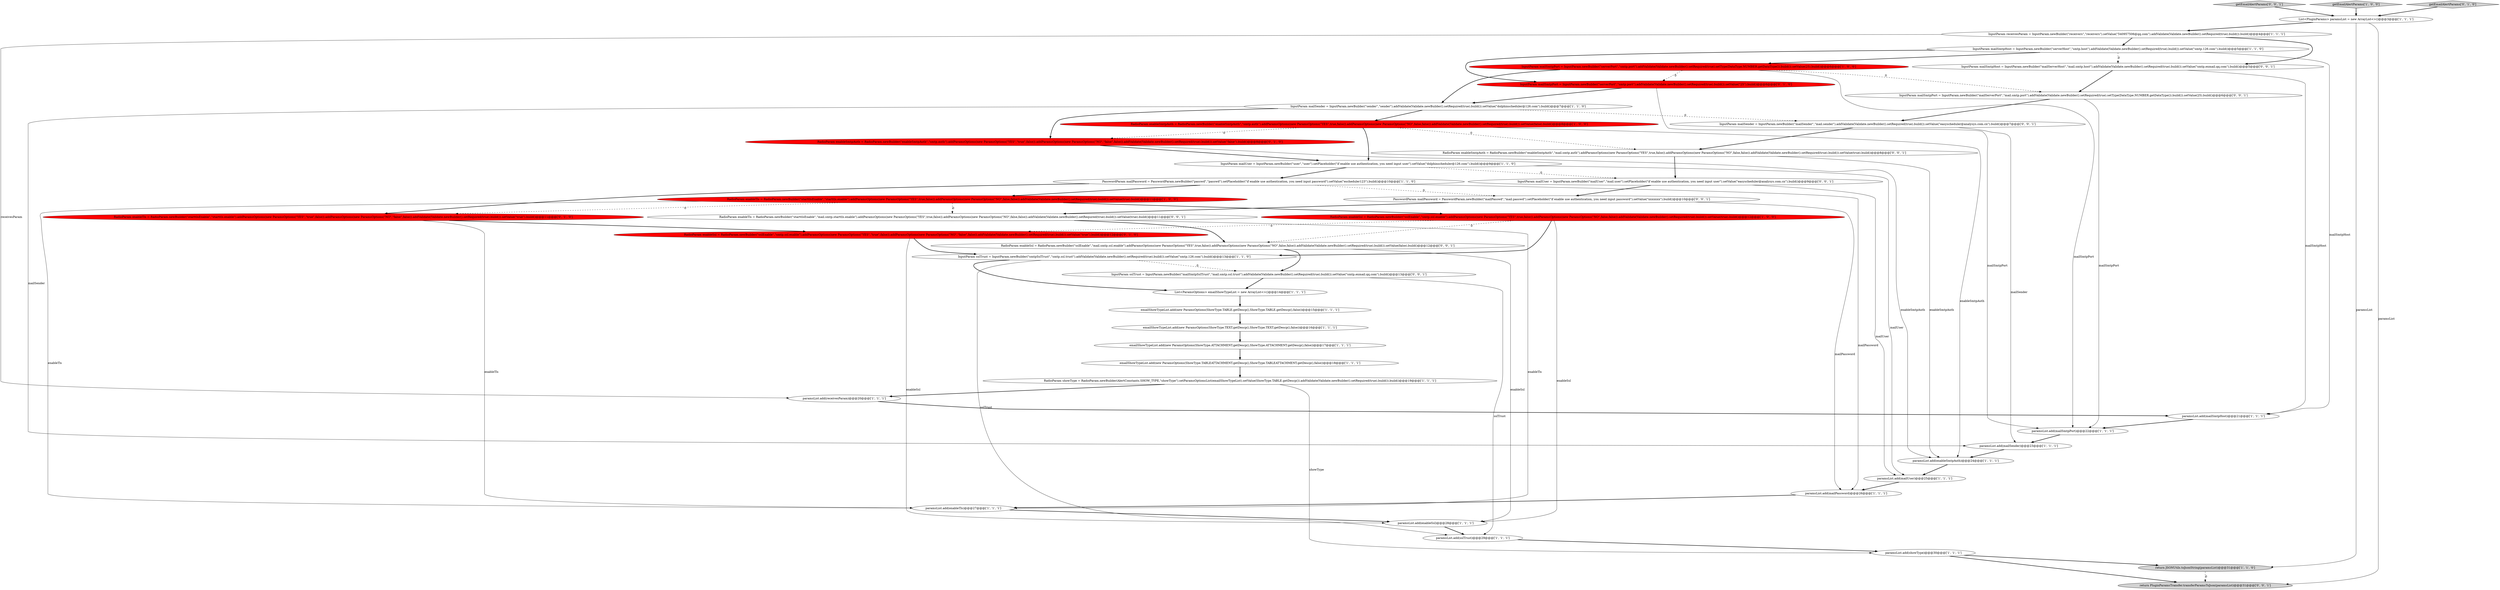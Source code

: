 digraph {
21 [style = filled, label = "paramsList.add(mailPassword)@@@26@@@['1', '1', '1']", fillcolor = white, shape = ellipse image = "AAA0AAABBB1BBB"];
19 [style = filled, label = "RadioParam showType = RadioParam.newBuilder(AlertConstants.SHOW_TYPE,\"showType\").setParamsOptionsList(emailShowTypeList).setValue(ShowType.TABLE.getDescp()).addValidate(Validate.newBuilder().setRequired(true).build()).build()@@@19@@@['1', '1', '1']", fillcolor = white, shape = ellipse image = "AAA0AAABBB1BBB"];
17 [style = filled, label = "InputParam mailSmtpHost = InputParam.newBuilder(\"serverHost\",\"smtp.host\").addValidate(Validate.newBuilder().setRequired(true).build()).setValue(\"smtp.126.com\").build()@@@5@@@['1', '1', '0']", fillcolor = white, shape = ellipse image = "AAA0AAABBB1BBB"];
5 [style = filled, label = "List<PluginParams> paramsList = new ArrayList<>()@@@3@@@['1', '1', '1']", fillcolor = white, shape = ellipse image = "AAA0AAABBB1BBB"];
30 [style = filled, label = "RadioParam enableTls = RadioParam.newBuilder(\"starttlsEnable\",\"starttls.enable\").addParamsOptions(new ParamsOptions(\"YES\",\"true\",false)).addParamsOptions(new ParamsOptions(\"NO\",\"false\",false)).addValidate(Validate.newBuilder().setRequired(true).build()).setValue(\"true\").build()@@@11@@@['0', '1', '0']", fillcolor = red, shape = ellipse image = "AAA1AAABBB2BBB"];
44 [style = filled, label = "InputParam mailUser = InputParam.newBuilder(\"mailUser\",\"mail.user\").setPlaceholder(\"if enable use authentication, you need input user\").setValue(\"easyscheduler@analysys.com.cn\").build()@@@9@@@['0', '0', '1']", fillcolor = white, shape = ellipse image = "AAA0AAABBB3BBB"];
39 [style = filled, label = "getEmailAlertParams['0', '0', '1']", fillcolor = lightgray, shape = diamond image = "AAA0AAABBB3BBB"];
10 [style = filled, label = "InputParam sslTrust = InputParam.newBuilder(\"smtpSslTrust\",\"smtp.ssl.trust\").addValidate(Validate.newBuilder().setRequired(true).build()).setValue(\"smtp.126.com\").build()@@@13@@@['1', '1', '0']", fillcolor = white, shape = ellipse image = "AAA0AAABBB1BBB"];
11 [style = filled, label = "InputParam mailSender = InputParam.newBuilder(\"sender\",\"sender\").addValidate(Validate.newBuilder().setRequired(true).build()).setValue(\"dolphinscheduler@126.com\").build()@@@7@@@['1', '1', '0']", fillcolor = white, shape = ellipse image = "AAA0AAABBB1BBB"];
4 [style = filled, label = "paramsList.add(mailSmtpPort)@@@22@@@['1', '1', '1']", fillcolor = white, shape = ellipse image = "AAA0AAABBB1BBB"];
42 [style = filled, label = "InputParam mailSmtpHost = InputParam.newBuilder(\"mailServerHost\",\"mail.smtp.host\").addValidate(Validate.newBuilder().setRequired(true).build()).setValue(\"smtp.exmail.qq.com\").build()@@@5@@@['0', '0', '1']", fillcolor = white, shape = ellipse image = "AAA0AAABBB3BBB"];
20 [style = filled, label = "RadioParam enableSsl = RadioParam.newBuilder(\"sslEnable\",\"smtp.ssl.enable\").addParamsOptions(new ParamsOptions(\"YES\",true,false)).addParamsOptions(new ParamsOptions(\"NO\",false,false)).addValidate(Validate.newBuilder().setRequired(true).build()).setValue(true).build()@@@12@@@['1', '0', '0']", fillcolor = red, shape = ellipse image = "AAA1AAABBB1BBB"];
43 [style = filled, label = "RadioParam enableTls = RadioParam.newBuilder(\"starttlsEnable\",\"mail.smtp.starttls.enable\").addParamsOptions(new ParamsOptions(\"YES\",true,false)).addParamsOptions(new ParamsOptions(\"NO\",false,false)).addValidate(Validate.newBuilder().setRequired(true).build()).setValue(true).build()@@@11@@@['0', '0', '1']", fillcolor = white, shape = ellipse image = "AAA0AAABBB3BBB"];
27 [style = filled, label = "RadioParam enableSmtpAuth = RadioParam.newBuilder(\"enableSmtpAuth\",\"smtp.auth\").addParamsOptions(new ParamsOptions(\"YES\",true,false)).addParamsOptions(new ParamsOptions(\"NO\",false,false)).addValidate(Validate.newBuilder().setRequired(true).build()).setValue(false).build()@@@8@@@['1', '0', '0']", fillcolor = red, shape = ellipse image = "AAA1AAABBB1BBB"];
1 [style = filled, label = "paramsList.add(showType)@@@30@@@['1', '1', '1']", fillcolor = white, shape = ellipse image = "AAA0AAABBB1BBB"];
33 [style = filled, label = "InputParam mailSmtpPort = InputParam.newBuilder(\"serverPort\",\"smtp.port\").addValidate(Validate.newBuilder().setRequired(true).build()).setValue(\"25\").build()@@@6@@@['0', '1', '0']", fillcolor = red, shape = ellipse image = "AAA1AAABBB2BBB"];
18 [style = filled, label = "PasswordParam mailPassword = PasswordParam.newBuilder(\"passwd\",\"passwd\").setPlaceholder(\"if enable use authentication, you need input password\").setValue(\"escheduler123\").build()@@@10@@@['1', '1', '0']", fillcolor = white, shape = ellipse image = "AAA0AAABBB1BBB"];
12 [style = filled, label = "paramsList.add(enableSsl)@@@28@@@['1', '1', '1']", fillcolor = white, shape = ellipse image = "AAA0AAABBB1BBB"];
25 [style = filled, label = "paramsList.add(enableTls)@@@27@@@['1', '1', '1']", fillcolor = white, shape = ellipse image = "AAA0AAABBB1BBB"];
3 [style = filled, label = "paramsList.add(receivesParam)@@@20@@@['1', '1', '1']", fillcolor = white, shape = ellipse image = "AAA0AAABBB1BBB"];
36 [style = filled, label = "RadioParam enableSmtpAuth = RadioParam.newBuilder(\"enableSmtpAuth\",\"mail.smtp.auth\").addParamsOptions(new ParamsOptions(\"YES\",true,false)).addParamsOptions(new ParamsOptions(\"NO\",false,false)).addValidate(Validate.newBuilder().setRequired(true).build()).setValue(true).build()@@@8@@@['0', '0', '1']", fillcolor = white, shape = ellipse image = "AAA0AAABBB3BBB"];
23 [style = filled, label = "InputParam receivesParam = InputParam.newBuilder(\"receivers\",\"receivers\").setValue(\"540957506@qq.com\").addValidate(Validate.newBuilder().setRequired(true).build()).build()@@@4@@@['1', '1', '1']", fillcolor = white, shape = ellipse image = "AAA0AAABBB1BBB"];
13 [style = filled, label = "getEmailAlertParams['1', '0', '0']", fillcolor = lightgray, shape = diamond image = "AAA0AAABBB1BBB"];
9 [style = filled, label = "paramsList.add(mailSender)@@@23@@@['1', '1', '1']", fillcolor = white, shape = ellipse image = "AAA0AAABBB1BBB"];
29 [style = filled, label = "paramsList.add(sslTrust)@@@29@@@['1', '1', '1']", fillcolor = white, shape = ellipse image = "AAA0AAABBB1BBB"];
32 [style = filled, label = "getEmailAlertParams['0', '1', '0']", fillcolor = lightgray, shape = diamond image = "AAA0AAABBB2BBB"];
35 [style = filled, label = "InputParam mailSmtpPort = InputParam.newBuilder(\"mailServerPort\",\"mail.smtp.port\").addValidate(Validate.newBuilder().setRequired(true).setType(DataType.NUMBER.getDataType()).build()).setValue(25).build()@@@6@@@['0', '0', '1']", fillcolor = white, shape = ellipse image = "AAA0AAABBB3BBB"];
37 [style = filled, label = "RadioParam enableSsl = RadioParam.newBuilder(\"sslEnable\",\"mail.smtp.ssl.enable\").addParamsOptions(new ParamsOptions(\"YES\",true,false)).addParamsOptions(new ParamsOptions(\"NO\",false,false)).addValidate(Validate.newBuilder().setRequired(true).build()).setValue(false).build()@@@12@@@['0', '0', '1']", fillcolor = white, shape = ellipse image = "AAA0AAABBB3BBB"];
26 [style = filled, label = "List<ParamsOptions> emailShowTypeList = new ArrayList<>()@@@14@@@['1', '1', '1']", fillcolor = white, shape = ellipse image = "AAA0AAABBB1BBB"];
6 [style = filled, label = "InputParam mailUser = InputParam.newBuilder(\"user\",\"user\").setPlaceholder(\"if enable use authentication, you need input user\").setValue(\"dolphinscheduler@126.com\").build()@@@9@@@['1', '1', '0']", fillcolor = white, shape = ellipse image = "AAA0AAABBB1BBB"];
22 [style = filled, label = "return JSONUtils.toJsonString(paramsList)@@@31@@@['1', '1', '0']", fillcolor = lightgray, shape = ellipse image = "AAA0AAABBB1BBB"];
15 [style = filled, label = "RadioParam enableTls = RadioParam.newBuilder(\"starttlsEnable\",\"starttls.enable\").addParamsOptions(new ParamsOptions(\"YES\",true,false)).addParamsOptions(new ParamsOptions(\"NO\",false,false)).addValidate(Validate.newBuilder().setRequired(true).build()).setValue(true).build()@@@11@@@['1', '0', '0']", fillcolor = red, shape = ellipse image = "AAA1AAABBB1BBB"];
28 [style = filled, label = "InputParam mailSmtpPort = InputParam.newBuilder(\"serverPort\",\"smtp.port\").addValidate(Validate.newBuilder().setRequired(true).setType(DataType.NUMBER.getDataType()).build()).setValue(25).build()@@@6@@@['1', '0', '0']", fillcolor = red, shape = ellipse image = "AAA1AAABBB1BBB"];
31 [style = filled, label = "RadioParam enableSmtpAuth = RadioParam.newBuilder(\"enableSmtpAuth\",\"smtp.auth\").addParamsOptions(new ParamsOptions(\"YES\",\"true\",false)).addParamsOptions(new ParamsOptions(\"NO\",\"false\",false)).addValidate(Validate.newBuilder().setRequired(true).build()).setValue(\"false\").build()@@@8@@@['0', '1', '0']", fillcolor = red, shape = ellipse image = "AAA1AAABBB2BBB"];
40 [style = filled, label = "InputParam sslTrust = InputParam.newBuilder(\"mailSmtpSslTrust\",\"mail.smtp.ssl.trust\").addValidate(Validate.newBuilder().setRequired(true).build()).setValue(\"smtp.exmail.qq.com\").build()@@@13@@@['0', '0', '1']", fillcolor = white, shape = ellipse image = "AAA0AAABBB3BBB"];
2 [style = filled, label = "emailShowTypeList.add(new ParamsOptions(ShowType.TEXT.getDescp(),ShowType.TEXT.getDescp(),false))@@@16@@@['1', '1', '1']", fillcolor = white, shape = ellipse image = "AAA0AAABBB1BBB"];
7 [style = filled, label = "paramsList.add(mailUser)@@@25@@@['1', '1', '1']", fillcolor = white, shape = ellipse image = "AAA0AAABBB1BBB"];
8 [style = filled, label = "emailShowTypeList.add(new ParamsOptions(ShowType.ATTACHMENT.getDescp(),ShowType.ATTACHMENT.getDescp(),false))@@@17@@@['1', '1', '1']", fillcolor = white, shape = ellipse image = "AAA0AAABBB1BBB"];
38 [style = filled, label = "InputParam mailSender = InputParam.newBuilder(\"mailSender\",\"mail.sender\").addValidate(Validate.newBuilder().setRequired(true).build()).setValue(\"easyscheduler@analysys.com.cn\").build()@@@7@@@['0', '0', '1']", fillcolor = white, shape = ellipse image = "AAA0AAABBB3BBB"];
41 [style = filled, label = "PasswordParam mailPassword = PasswordParam.newBuilder(\"mailPasswd\",\"mail.passwd\").setPlaceholder(\"if enable use authentication, you need input password\").setValue(\"xxxxxxx\").build()@@@10@@@['0', '0', '1']", fillcolor = white, shape = ellipse image = "AAA0AAABBB3BBB"];
0 [style = filled, label = "emailShowTypeList.add(new ParamsOptions(ShowType.TABLEATTACHMENT.getDescp(),ShowType.TABLEATTACHMENT.getDescp(),false))@@@18@@@['1', '1', '1']", fillcolor = white, shape = ellipse image = "AAA0AAABBB1BBB"];
16 [style = filled, label = "paramsList.add(enableSmtpAuth)@@@24@@@['1', '1', '1']", fillcolor = white, shape = ellipse image = "AAA0AAABBB1BBB"];
34 [style = filled, label = "RadioParam enableSsl = RadioParam.newBuilder(\"sslEnable\",\"smtp.ssl.enable\").addParamsOptions(new ParamsOptions(\"YES\",\"true\",false)).addParamsOptions(new ParamsOptions(\"NO\",\"false\",false)).addValidate(Validate.newBuilder().setRequired(true).build()).setValue(\"true\").build()@@@12@@@['0', '1', '0']", fillcolor = red, shape = ellipse image = "AAA1AAABBB2BBB"];
14 [style = filled, label = "paramsList.add(mailSmtpHost)@@@21@@@['1', '1', '1']", fillcolor = white, shape = ellipse image = "AAA0AAABBB1BBB"];
24 [style = filled, label = "emailShowTypeList.add(new ParamsOptions(ShowType.TABLE.getDescp(),ShowType.TABLE.getDescp(),false))@@@15@@@['1', '1', '1']", fillcolor = white, shape = ellipse image = "AAA0AAABBB1BBB"];
45 [style = filled, label = "return PluginParamsTransfer.transferParamsToJson(paramsList)@@@31@@@['0', '0', '1']", fillcolor = lightgray, shape = ellipse image = "AAA0AAABBB3BBB"];
20->12 [style = solid, label="enableSsl"];
6->7 [style = solid, label="mailUser"];
16->7 [style = bold, label=""];
34->12 [style = solid, label="enableSsl"];
18->30 [style = bold, label=""];
43->25 [style = solid, label="enableTls"];
20->37 [style = dashed, label="0"];
9->16 [style = bold, label=""];
11->9 [style = solid, label="mailSender"];
8->0 [style = bold, label=""];
33->11 [style = bold, label=""];
31->6 [style = bold, label=""];
27->16 [style = solid, label="enableSmtpAuth"];
15->20 [style = bold, label=""];
40->26 [style = bold, label=""];
23->17 [style = bold, label=""];
35->38 [style = bold, label=""];
29->1 [style = bold, label=""];
19->3 [style = bold, label=""];
28->33 [style = dashed, label="0"];
5->23 [style = bold, label=""];
36->44 [style = bold, label=""];
0->19 [style = bold, label=""];
18->15 [style = bold, label=""];
15->30 [style = dashed, label="0"];
10->26 [style = bold, label=""];
30->34 [style = bold, label=""];
21->25 [style = bold, label=""];
26->24 [style = bold, label=""];
31->16 [style = solid, label="enableSmtpAuth"];
40->29 [style = solid, label="sslTrust"];
19->1 [style = solid, label="showType"];
12->29 [style = bold, label=""];
20->34 [style = dashed, label="0"];
44->41 [style = bold, label=""];
13->5 [style = bold, label=""];
15->25 [style = solid, label="enableTls"];
35->4 [style = solid, label="mailSmtpPort"];
1->45 [style = bold, label=""];
41->43 [style = bold, label=""];
5->45 [style = solid, label="paramsList"];
14->4 [style = bold, label=""];
4->9 [style = bold, label=""];
39->5 [style = bold, label=""];
42->14 [style = solid, label="mailSmtpHost"];
6->18 [style = bold, label=""];
30->25 [style = solid, label="enableTls"];
22->45 [style = dashed, label="0"];
5->22 [style = solid, label="paramsList"];
15->43 [style = dashed, label="0"];
23->3 [style = solid, label="receivesParam"];
27->31 [style = dashed, label="0"];
17->42 [style = dashed, label="0"];
27->36 [style = dashed, label="0"];
41->21 [style = solid, label="mailPassword"];
23->42 [style = bold, label=""];
11->31 [style = bold, label=""];
33->4 [style = solid, label="mailSmtpPort"];
10->40 [style = dashed, label="0"];
44->7 [style = solid, label="mailUser"];
10->29 [style = solid, label="sslTrust"];
37->12 [style = solid, label="enableSsl"];
32->5 [style = bold, label=""];
36->16 [style = solid, label="enableSmtpAuth"];
24->2 [style = bold, label=""];
18->41 [style = dashed, label="0"];
28->11 [style = bold, label=""];
3->14 [style = bold, label=""];
38->36 [style = bold, label=""];
17->33 [style = bold, label=""];
43->37 [style = bold, label=""];
28->35 [style = dashed, label="0"];
38->9 [style = solid, label="mailSender"];
34->10 [style = bold, label=""];
27->6 [style = bold, label=""];
18->21 [style = solid, label="mailPassword"];
20->10 [style = bold, label=""];
1->22 [style = bold, label=""];
42->35 [style = bold, label=""];
11->38 [style = dashed, label="0"];
17->28 [style = bold, label=""];
28->4 [style = solid, label="mailSmtpPort"];
25->12 [style = bold, label=""];
7->21 [style = bold, label=""];
17->14 [style = solid, label="mailSmtpHost"];
37->40 [style = bold, label=""];
6->44 [style = dashed, label="0"];
2->8 [style = bold, label=""];
11->27 [style = bold, label=""];
}
